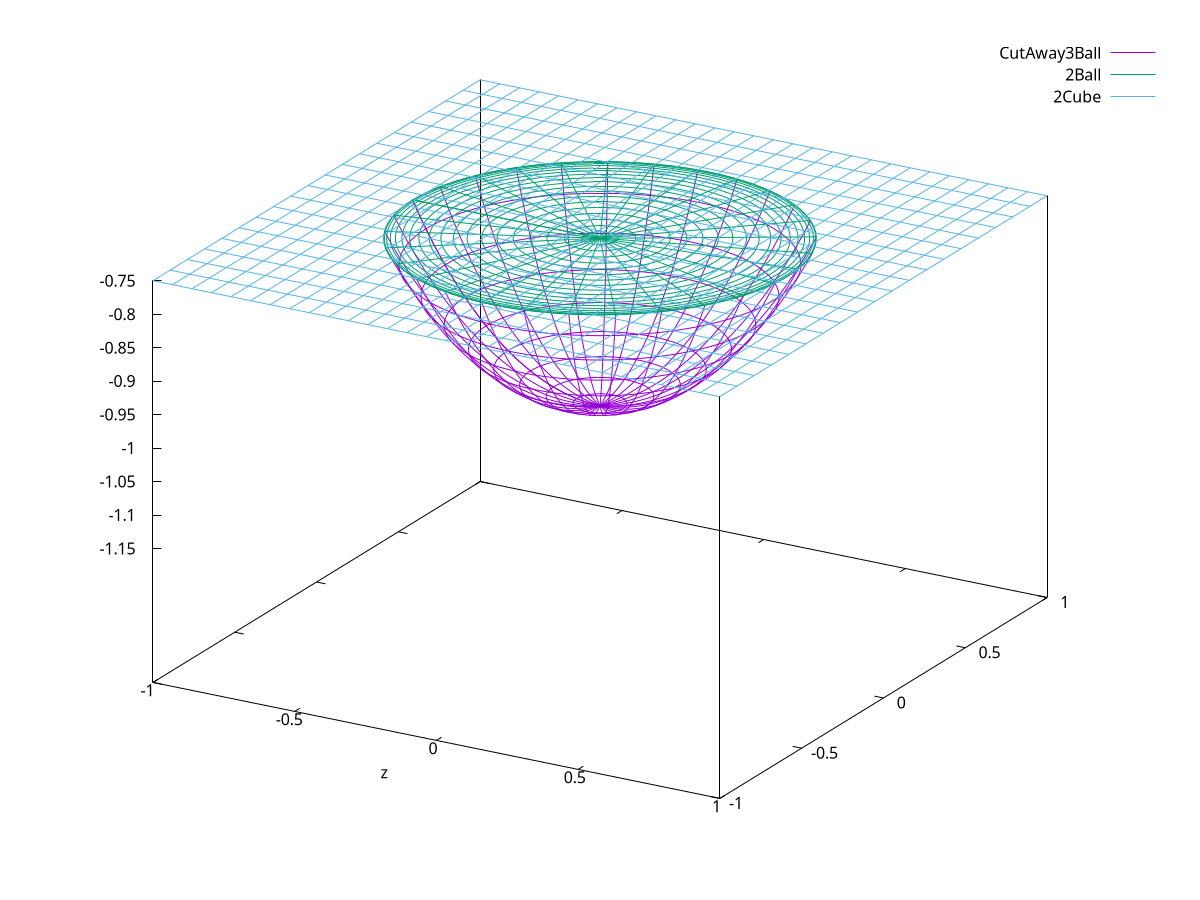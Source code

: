 set parametric
set view 60
set isosamples 30,20
set xrange[-1 : 1]
set yrange[-1 : 1]
set zrange[-1.15 : -.75]
set xlabel "x"
set xlabel "y"
set xlabel "z"
set terminal png enhanced
set output "plot_3d_threeQuarters.png"
splot [-pi:pi][-pi/2:0] cos(u)*cos(v), sin(u)*cos(v), sin(v) t "CutAway3Ball", cos(u)*cos(v)*0.661, sin(u)*cos(v)*0.661, -.75 t "2Ball", u/pi,v/(pi/4)+1,-.75 t "2Cube"

